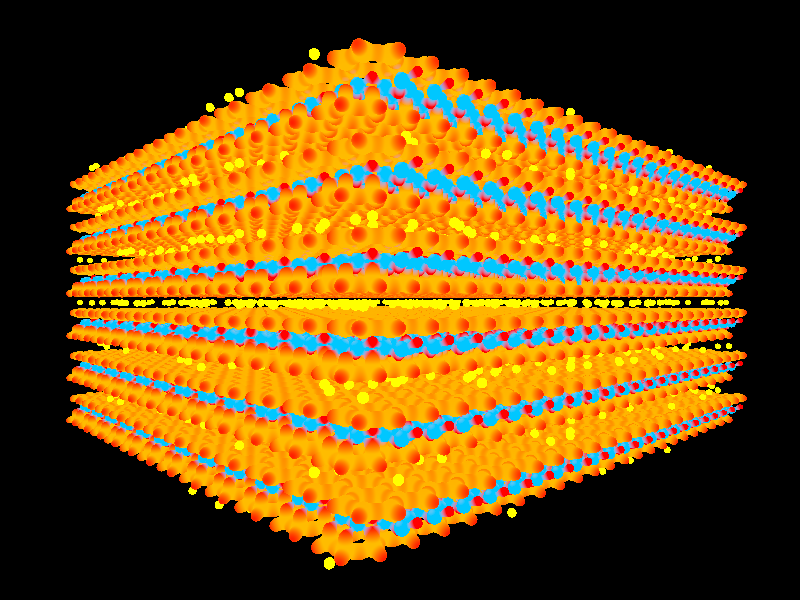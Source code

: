 // Persistence of Vision Ray Tracer Scene Description File

#version 3.6; // current version is 3.8

/* 
Information on Pov-Ray:
 
My personal introduction into Pov-Ray was the excellent book "3D-Welten, professionelle Animationen und fotorealistische Grafiken mit Raytracing" from 
Toni Lama by Carl Hanser Verlag München Wien, 2004. Apart of that I recommend the Pov-Ray-homepage (http://www.povray.org).

Further information on Pov-Ray can be found at https://sus.ziti.uni-heidelberg.de/Lehre/WS2021_Tools/POVRAY/POVRAY_PeterFischer.pdf,  
https://wiki.povray.org/content/Main_Page, https://de.wikibooks.org/wiki/Raytracing_mit_POV-Ray or, in german language, here: https://www.f-lohmueller.de/pov_tut/pov__ger.htm
 

---------------------------------------------------Modeling approach---------------------------------------------- 

Model of a clay mineral consisting of repeating layers of sheets formed like sandwiches from silicate and aluminum ions. While bonds holding sandwiches together are strong, forces between these sandwiches are much 
weaker. Due to excess negative charges, sandwich layers can bind cations like potassium on the outside. This way they serve as important buffers for plant nutrients in the soil. 

The model of the structure presented here uses its repetitive nature. The basic unit is one mineral layer ("Silikatschicht") consisting of two layers of silicate sheets and one layer of alumina (blue) bound to oxygen atoms 
in between. Using the makro "Ionen()", cations (yellow) are distributed on the upper and lwoer surface of these layers. Only 10 % of theoretical binding positions are actually occupied on both sides. 

*/ 

//-----------------------------------Scene settings (Camera, light, background)-------------------------------------------------

global_settings {
    assumed_gamma 1.0
    max_trace_level 5
}

#declare Ykamera = camera {
    location  <42, 150, 35>
    right     x*image_width/image_height
    look_at   <42, 38,  35>
}

#declare Zkamera = camera {
    location  <5, 0, -50>
    right     x*image_width/image_height
    look_at   <0, 0,  0>
}


#declare Hauptkamera = camera {
    location  <155, 38, 155>
    right     x*image_width/image_height
    look_at   <42, 38,  35>
}


camera {
    Hauptkamera
}


// create a regular point light source
light_source {
     0*x                  // lights position (translated below)
    color rgb <1,1,1>    // lights color
    translate <160, 30, 160>
}
light_source {
     0*x                  // lights position (translated below)
    color rgb <1,1,1>    // lights color
    translate <160, 10, 0>
}


//-------------------------------Macros: Loosely bound cations are positioned by the following macro--------------------------------------------------

#macro Ionen()

    #declare ticker = 0;
    #while (ticker<Sizaehler)                        //positions of silicon atoms in the lower layer are taken from the array

        #declare P1 = Silizium [ticker];

        #declare P2 =P1 + <0, 4.9, 5.27/(2*cos(pi/6))>; //here the positions of silicon atoms in the upper layer are calculated
 
        #if (rand (chance1) <0.1)                   //with a probability of 10% an ion will be placed just belwo one silicon atom from the lower layer
 
            sphere { 
                <0, 0, 0>, IonRadius 
                texture {
                    IonTextur
                }
                translate P1
                translate <0, -2.5, 0>
            } 

        #else
            #if (rand (chance1) <0.2)               //with a probability of 10 % an ion will be placed just above an silicon atom from the upper layer

                sphere { 
                    <0, 0, 0>, IonRadius 
                    texture {
                        IonTextur
                    }
                    translate P2
                    translate <0, 2.5, 0>           
               }

           #else
           #end
       #end

    #declare ticker = ticker + 1;
    #end 

#end


  
//-----------------------------Definition of atom texture and radius------------------------------------------------------------

#declare chance1 = seed (9);


#declare SiRadius = 1.17*2;
#declare ORadius = 0.66*1.9;
#declare AlRadius = 0.51*3.7;
#declare IonRadius = 0.66;


#declare SiTextur =  pigment {          // (---surface color---)
    color rgb <255/255,128/255,0/255>    // lights color
};

#declare IonTextur = texture {
    pigment {          // (---surface color---)
        color rgb <255/255,255/255,0/255>    // lights color
    }
    finish {
        ambient 0.5          // ambient surface reflection color [0.1]
        diffuse 0.6          // amount [0.6]
        brilliance 1.0       // tightness of diffuse illumination [1.0]
    } // finish
};

/*
#declare SiTextur2 =  pigment {          // (---surface color---)
    color rgb <0/255,145/255,255/255>    // lights color
}; 
*/
#declare OTextur =  pigment {          // (---surface color---)
    color rgb <255/255,0/255,0/255>    // lights color
};

#declare AlTextur =  pigment {          // (---surface color---)
    color rgb <0/255,145/255,255/255>    // lights color
};


//------------------------------------------------Definition of layers; storing positions of atoms in arrays-------------------------------------------------------- 

//--------------------------------------------------Positions of silicon atoms--------------------------------------------------------------------------------

/* Positions of silicon atoms in one silicate layer: the honeycomb structure is created by three nested loops. Loop 1 (inner loop with ticker1) produces 4 positions defining 
the upper and lower and the two right hand positions of an upright hexagon. Loop 2 (22 elements, NumberX, ticker2) adds this group of 4 positions to a growing chain of hexagons. 
Loop 3 (outer loop, NumberZ, ticker3) finally adds 12 of such rows of hexagons to each other producing a sheet of hexagons. 
*/ 

#declare NumberX = 22;
#declare NumberZ = 12;

#declare Silizium = array[4 * (NumberX+1) * (NumberZ+1)]             //array for positions of Si

#declare Sizaehler = 0;
#declare ticker3 = 0;
#while (ticker3<NumberZ)

    #declare ticker2 = 0;
    #while (ticker2<NumberX)

        #declare ticker1 = 0;
        #while (ticker1<4)

            #declare P1 =  <0, 0, 5.27/(2*cos(pi/6))>;
            #declare P1 = vrotate (P1, <0, 60 * ticker1, 0>);
            #declare P1 =  P1 + <ticker2 *5.27, 0, 0>;   
            #declare P1 =  P1 + <0, 0, ticker3 *9.12>;

            #declare Silizium [Sizaehler] = P1;
            #declare Sizaehler = Sizaehler + 1;
                                                                     //Storing positions in the array
        #declare ticker1 = ticker1 + 1;
        #end

    #declare ticker2 = ticker2 + 1;
    #end

#declare ticker3 = ticker3 + 1;
#end



//--------------------------------------------------------------Positions of oxygen atoms in one silicate layer--------------------------------- 

#declare Sauerstoff = array[3*4 * (NumberX+1) * (NumberZ+1)]

#declare Oxyzaehler = 0;

#declare ticker3 = 0;
#while (ticker3<NumberZ)

    #declare ticker2 = 0;
    #while (ticker2<NumberX)

        #declare ticker1 = 0;
        #while (ticker1<4)

            #declare ticker = 0;                                //Since each silicon atom is surrounded by 4 oxygen atoms, we need an additional loop of 4 elements for defining their positions. 
            #while (ticker<4)

                #if (ticker1 <3) //condition applying to 3 silicon atoms with 3 oxygens each 

                    #if (ticker = 0)  

                        #declare P1 =  <0, 1.17 + 0.66 - 0.25, 0>;

                        #declare P1 =  P1 + <0, 0, 5.27/(2*cos(pi/6))>;

                        #declare P1 = vrotate (P1, <0, 60 * ticker1, 0>);

                        #declare P1 =  P1 + <ticker2 *5.27, 0, 0>;   

                        #declare P1 =  P1 + <0, 0, ticker3 *9.12>;

                        #declare Sauerstoff [Oxyzaehler] = P1;
                         
                        #declare Oxyzaehler = Oxyzaehler + 1;


                    #else

                        #if (ticker = 2)

                        #else

                            #declare P1 =  <0, 1.17 + 0.66 - 0.25, 0>;

                            #declare P1 = vrotate (P1, <109.7, (ticker-1)*120, 0>);

                            #declare P1 =  P1 + <0, 0, 5.27/(2*cos(pi/6))>;

                            #declare P1 = vrotate (P1, <0, 60 * ticker1, 0>);

                            #declare P1 =  P1 + <ticker2 *5.27, 0, 0>;   

                            #declare P1 =  P1 + <0, 0, ticker3 *9.12>;

                            #declare Sauerstoff [Oxyzaehler] = P1; 
                            
                            #declare Oxyzaehler = Oxyzaehler + 1;

                        #end
                    #end
                #else//Condition applying to the last silicon with only two oxygens

                    #if (ticker = 0)  

                        #declare P1 =  <0, 1.17 + 0.66 - 0.25, 0>;

                        #declare P1 =  P1 + <0, 0, 5.27/(2*cos(pi/6))>;

                        #declare P1 = vrotate (P1, <0, 60 * ticker1, 0>);

                        #declare P1 =  P1 + <ticker2 *5.27, 0, 0>;   

                        #declare P1 =  P1 + <0, 0, ticker3 *9.12>;

                        #declare Sauerstoff [Oxyzaehler] = P1;
                         
                        #declare Oxyzaehler = Oxyzaehler + 1;

                    #else

                        #if (ticker = 3)

                            #declare P1 =  <0, 1.17 + 0.66 - 0.25, 0>;

                            #declare P1 = vrotate (P1, <109.7, (ticker-1)*120, 0>);

                            #declare P1 =  P1 + <0, 0, 5.27/(2*cos(pi/6))>;

                            #declare P1 = vrotate (P1, <0, 60 * ticker1, 0>);

                            #declare P1 =  P1 + <ticker2 *5.27, 0, 0>;   

                            #declare P1 =  P1 + <0, 0, ticker3 *9.12>;

                            #declare Sauerstoff [Oxyzaehler] = P1; 

                            #declare Oxyzaehler = Oxyzaehler + 1;

                        #else
                        #end
                    #end
                #end

            #declare ticker = ticker + 1;
            #end

        #declare ticker1 = ticker1 + 1;
        #end

    #declare ticker2 = ticker2 + 1;
    #end

#declare ticker3 = ticker3 + 1;
#end


//---------------------------------------------------Positions of aluminium atoms-------------------------------------------


#declare Aluminium = array[3 * (NumberX) * (2*NumberZ+1)]   //Defining the array for storing positions

#declare Alzaehler = 0;

#declare ticker3 = 0;
#while (ticker3<2*NumberZ)

    #declare ticker2 = 1;
    #while (ticker2<NumberX)

        #declare ticker1 = 0;
        #while (ticker1<3)

            #declare P1 =  <0, 2.5, 0.55 *5.27/(2*cos(pi/6))>;

            #declare P1 = vrotate (P1, <0, 30 + 120 * ticker1, 0>); 

            #if (mod (ticker3,2)>0)                                       //Every second row is shifted

                #declare P1 =  P1 + <ticker2 *5.27-5.27/2, 0, 0>; 

            #else

                #declare P1 =  P1 + <ticker2 *5.27, 0, 0>; 

            #end  

            #declare P1 =  P1 + <0, 0, ticker3 *9.12/2>;

            #declare Aluminium [Alzaehler] = P1; 
            
            #declare Alzaehler = Alzaehler + 1;

        #declare ticker1 = ticker1 + 1;
        #end

    #declare ticker2 = ticker2 + 1;
    #end

#declare ticker3 = ticker3 + 1;
#end




//-------------------------------------------------------Positions of OH-groups from the Al-layer------------------------------------ 


#declare Hydroxy = array[2 * (NumberX) * (2*NumberZ+1)]    //Array for storing positions of OH-groups

#declare OHzaehler = 0;

#declare ticker3 = 0;
#while (ticker3<2*NumberZ)

    #declare ticker2 = 1;
    #while (ticker2<NumberX)

        #if (mod (ticker3,2)>0)

            #declare P2 =  <ticker2 *5.27-5.27/2, 0, 0>; 

        #else

            #declare P2 =  <ticker2 *5.27, 0, 0>; 

        #end  

        #declare P2 =  P2 + <0, 1.6, ticker3 *9.12/2>;

        #declare Hydroxy [OHzaehler] = P2; 
        
        #declare OHzaehler = OHzaehler + 1;

        #declare P3 =  P2 + <0, 4.9-2*1.6, 5.27/(2*cos(pi/6))>;

        #declare Hydroxy [OHzaehler] = P3;
         
        #declare OHzaehler = OHzaehler + 1;

    #declare ticker2 = ticker2 + 1;
    #end

#declare ticker3 = ticker3 + 1;
#end

//-------------------------------------------The positions defined above are now used to define an actual sandwich layer----------------------



// create a silicate layer as a blob

//first the silicon atoms

#declare Silikatschicht = blob {
    // threshold (0.0 < threshold <= StrengthVal) surface falloff threshold #
    threshold 0.6 
    
    #declare ticker = 0;
    #while (ticker<Sizaehler)

        #declare P1 = Silizium [ticker];                    //P1 refers to the upper layer of silicon atoms...

        #declare P2 =P1 + <0, 4.9, 5.27/(2*cos(pi/6))>;      //...P2 refers to the lower layer of silicon atoms
                                                                  //...here the lower layer is created
       

        sphere { 
            <0, 0, 0>, SiRadius,1                            //here the upper layer is created...
            texture {
                SiTextur
            }
            translate P1
        } 
        sphere { 
            <0, 0, 0>, SiRadius,1 
            texture {
                SiTextur
            }
            translate P2
        }
                
    #declare ticker = ticker + 1;
    #end 
    
    

//...then the oxygen atoms


    #declare ticker = 0;
    #while (ticker<Oxyzaehler)

            #declare P1 = Sauerstoff [ticker];               //Oxygen atoms for the lower silicate sheet

            sphere { 
                <0, 0, 0>, ORadius,1 
                texture {
                    OTextur
                }
                translate P1
            } 
            
            
            #declare P2 =P1 + <0, 2.5 + 2.5-P1.y, 5.27/(2*cos(pi/6))>;         //Oxygen atoms for the upper silicate sheet


            sphere { 
                <0, 0, 0>, ORadius,1 
                texture {
                    OTextur
                }
                translate P2
            }

 
            
    #declare ticker = ticker + 1; 
    #end            


//and the aluminium atoms

    
    #declare ticker = 0;
    #while (ticker<Alzaehler)


        #declare P1 = Aluminium [ticker];

        sphere { 
            <0, 0, 0>, AlRadius,1 
            texture {
                AlTextur
            }
            translate P1
        }

    #declare ticker = ticker + 1;
    #end


//Oxygen atoms from the Al-layer

    #declare ticker = 0;
    #while (ticker<OHzaehler)

        #declare P1 = Hydroxy [ticker];

        sphere { 
            <0, 0, 0>, ORadius,1 
            texture {
                OTextur
            }
            translate P1
        }

    #declare ticker = ticker + 1;
    #end

} 





//-------------------------Anordnung der Schichten----------------------------



object {                       //this is the sandwich layer consisting of two layers silicate and one layer made from Al-ions
    Silikatschicht
    translate <0, 10, 0>
}


union{                         //Ions loosely attached to the sandwich system. 
    Ionen()
    translate <0, 10, 0>
}
object {
    Silikatschicht
    translate <0, 20, 0>
}

union{
    Ionen()
    translate <0, 20, 0>
}

object {
    Silikatschicht
    translate <0, 30, 0>
}

union{
    Ionen()
    translate <0, 30, 0>
}

object {
    Silikatschicht
    translate <0, 40, 0>
}

union{
    Ionen()
    translate <0, 40, 0>
}

object {
    Silikatschicht
    translate <0, 50, 0>
}

union{
    Ionen()
    translate <0, 50, 0>
}

object {
    Silikatschicht
    translate <0, 60, 0>
}

union{
    Ionen()
    translate <0, 60, 0>
}



